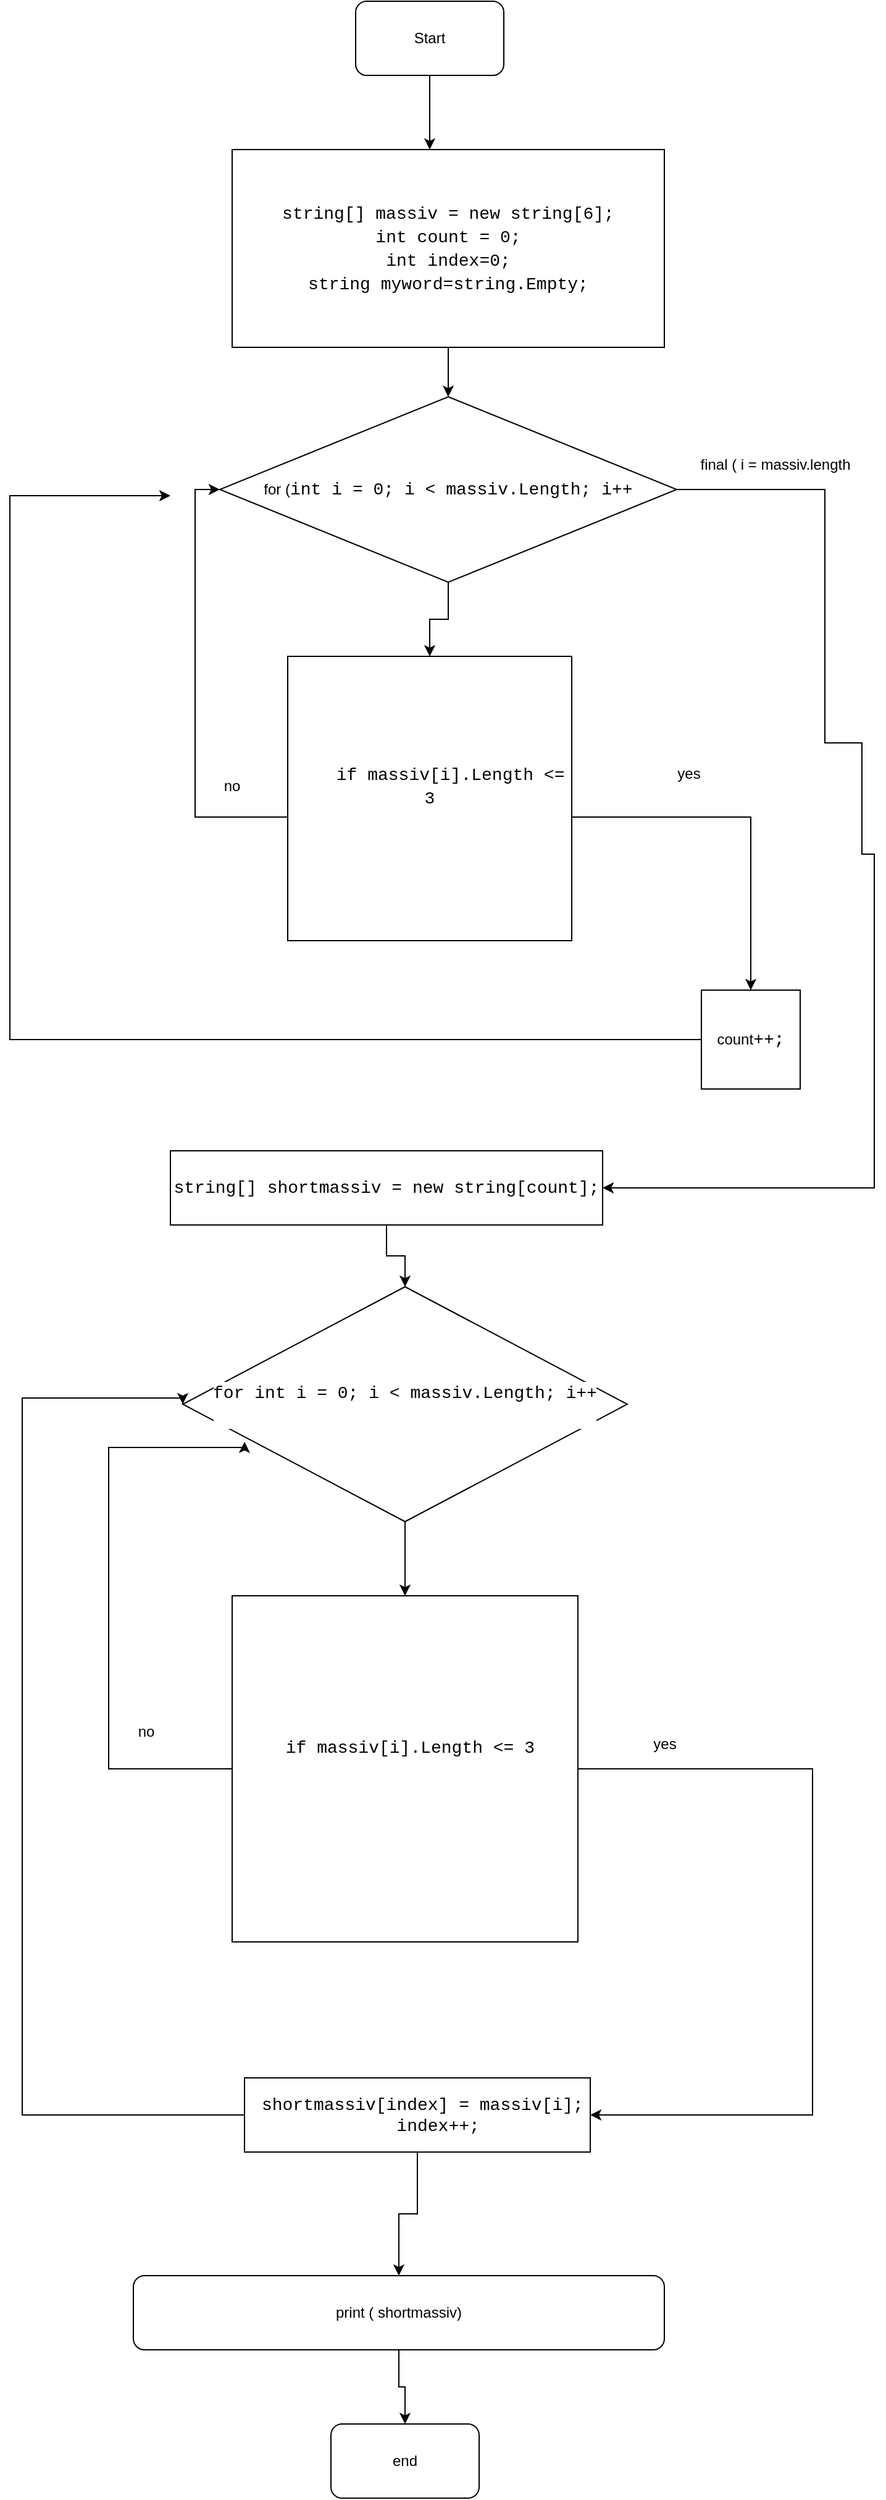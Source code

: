 <mxfile version="21.1.6" type="device">
  <diagram name="Страница 1" id="cNqBR7MsXngXiQx99MdX">
    <mxGraphModel dx="1257" dy="646" grid="1" gridSize="10" guides="1" tooltips="1" connect="1" arrows="1" fold="1" page="1" pageScale="1" pageWidth="827" pageHeight="1169" math="0" shadow="0">
      <root>
        <mxCell id="0" />
        <mxCell id="1" parent="0" />
        <mxCell id="rzrUxhMFMnh_a6Wk_pd3-3" style="edgeStyle=orthogonalEdgeStyle;rounded=0;orthogonalLoop=1;jettySize=auto;html=1;" parent="1" source="rzrUxhMFMnh_a6Wk_pd3-1" edge="1">
          <mxGeometry relative="1" as="geometry">
            <mxPoint x="370" y="120" as="targetPoint" />
          </mxGeometry>
        </mxCell>
        <mxCell id="rzrUxhMFMnh_a6Wk_pd3-1" value="Start" style="rounded=1;whiteSpace=wrap;html=1;" parent="1" vertex="1">
          <mxGeometry x="310" width="120" height="60" as="geometry" />
        </mxCell>
        <mxCell id="rzrUxhMFMnh_a6Wk_pd3-9" style="edgeStyle=orthogonalEdgeStyle;rounded=0;orthogonalLoop=1;jettySize=auto;html=1;entryX=0.5;entryY=0;entryDx=0;entryDy=0;" parent="1" source="rzrUxhMFMnh_a6Wk_pd3-2" target="rzrUxhMFMnh_a6Wk_pd3-8" edge="1">
          <mxGeometry relative="1" as="geometry" />
        </mxCell>
        <mxCell id="rzrUxhMFMnh_a6Wk_pd3-2" value="&lt;div style=&quot;font-family: Consolas, &amp;quot;Courier New&amp;quot;, monospace; font-size: 14px; line-height: 19px;&quot;&gt;&lt;div style=&quot;line-height: 19px;&quot;&gt;&lt;div&gt;string[] massiv &lt;span style=&quot;&quot;&gt;=&lt;/span&gt; &lt;span style=&quot;&quot;&gt;new&lt;/span&gt; &lt;span style=&quot;&quot;&gt;string&lt;/span&gt;[&lt;span style=&quot;&quot;&gt;6&lt;/span&gt;];&lt;/div&gt;&lt;div&gt;&lt;span style=&quot;&quot;&gt;int&lt;/span&gt; count &lt;span style=&quot;&quot;&gt;=&lt;/span&gt; &lt;span style=&quot;&quot;&gt;0&lt;/span&gt;;&lt;/div&gt;&lt;div&gt;&lt;span style=&quot;&quot;&gt;int&lt;/span&gt; index&lt;span style=&quot;&quot;&gt;=&lt;/span&gt;&lt;span style=&quot;&quot;&gt;0&lt;/span&gt;;&lt;/div&gt;&lt;div&gt;&lt;span style=&quot;&quot;&gt;string&lt;/span&gt; myword&lt;span style=&quot;&quot;&gt;=&lt;/span&gt;&lt;span style=&quot;&quot;&gt;string&lt;/span&gt;&lt;span style=&quot;&quot;&gt;.&lt;/span&gt;Empty;&lt;/div&gt;&lt;/div&gt;&lt;/div&gt;" style="rounded=0;whiteSpace=wrap;html=1;fontColor=#000000;labelBackgroundColor=#FFFFFF;" parent="1" vertex="1">
          <mxGeometry x="210" y="120" width="350" height="160" as="geometry" />
        </mxCell>
        <mxCell id="rzrUxhMFMnh_a6Wk_pd3-5" style="edgeStyle=orthogonalEdgeStyle;rounded=0;orthogonalLoop=1;jettySize=auto;html=1;" parent="1" source="rzrUxhMFMnh_a6Wk_pd3-4" edge="1">
          <mxGeometry relative="1" as="geometry">
            <mxPoint x="630" y="800" as="targetPoint" />
            <Array as="points">
              <mxPoint x="630" y="660" />
            </Array>
          </mxGeometry>
        </mxCell>
        <mxCell id="rzrUxhMFMnh_a6Wk_pd3-12" style="edgeStyle=orthogonalEdgeStyle;rounded=0;orthogonalLoop=1;jettySize=auto;html=1;entryX=0;entryY=0.5;entryDx=0;entryDy=0;" parent="1" source="rzrUxhMFMnh_a6Wk_pd3-4" target="rzrUxhMFMnh_a6Wk_pd3-8" edge="1">
          <mxGeometry relative="1" as="geometry">
            <mxPoint x="60" y="645" as="targetPoint" />
            <Array as="points">
              <mxPoint x="180" y="660" />
              <mxPoint x="180" y="395" />
            </Array>
          </mxGeometry>
        </mxCell>
        <mxCell id="rzrUxhMFMnh_a6Wk_pd3-4" value="&lt;div style=&quot;font-family: Consolas, &amp;quot;Courier New&amp;quot;, monospace; font-size: 14px; line-height: 19px;&quot;&gt;&lt;div&gt;&lt;br&gt;&lt;/div&gt;&lt;div&gt;&lt;br&gt;&lt;/div&gt;&lt;div&gt;&lt;br&gt;&lt;/div&gt;&lt;div&gt;&amp;nbsp; &amp;nbsp; &lt;span style=&quot;&quot;&gt;if&lt;/span&gt;&amp;nbsp;massiv[i]&lt;span style=&quot;&quot;&gt;.&lt;/span&gt;Length &lt;span style=&quot;&quot;&gt;&amp;lt;=&lt;/span&gt; &lt;span style=&quot;&quot;&gt;3&lt;/span&gt;&lt;/div&gt;&lt;div&gt;&amp;nbsp; &amp;nbsp;&lt;/div&gt;&lt;div&gt;&amp;nbsp; &amp;nbsp; &amp;nbsp; &amp;nbsp;&amp;nbsp;&lt;/div&gt;&lt;div&gt;&amp;nbsp; &amp;nbsp;&amp;nbsp;&lt;/div&gt;&lt;div&gt;&lt;br&gt;&lt;/div&gt;&lt;/div&gt;" style="whiteSpace=wrap;html=1;aspect=fixed;fontColor=#000000;labelBackgroundColor=#FFFFFF;" parent="1" vertex="1">
          <mxGeometry x="255" y="530" width="230" height="230" as="geometry" />
        </mxCell>
        <mxCell id="rzrUxhMFMnh_a6Wk_pd3-7" value="yes" style="text;html=1;strokeColor=none;fillColor=none;align=center;verticalAlign=middle;whiteSpace=wrap;rounded=0;" parent="1" vertex="1">
          <mxGeometry x="550" y="610" width="60" height="30" as="geometry" />
        </mxCell>
        <mxCell id="rzrUxhMFMnh_a6Wk_pd3-10" style="edgeStyle=orthogonalEdgeStyle;rounded=0;orthogonalLoop=1;jettySize=auto;html=1;entryX=0.5;entryY=0;entryDx=0;entryDy=0;" parent="1" source="rzrUxhMFMnh_a6Wk_pd3-8" target="rzrUxhMFMnh_a6Wk_pd3-4" edge="1">
          <mxGeometry relative="1" as="geometry" />
        </mxCell>
        <mxCell id="W-0mPjsqVXlVK-wephLh-1" style="edgeStyle=orthogonalEdgeStyle;rounded=0;orthogonalLoop=1;jettySize=auto;html=1;" edge="1" parent="1" source="rzrUxhMFMnh_a6Wk_pd3-8">
          <mxGeometry relative="1" as="geometry">
            <mxPoint x="510" y="960" as="targetPoint" />
            <Array as="points">
              <mxPoint x="690" y="395" />
              <mxPoint x="690" y="600" />
              <mxPoint x="720" y="600" />
              <mxPoint x="720" y="690" />
              <mxPoint x="730" y="690" />
              <mxPoint x="730" y="960" />
              <mxPoint x="690" y="960" />
            </Array>
          </mxGeometry>
        </mxCell>
        <mxCell id="rzrUxhMFMnh_a6Wk_pd3-8" value="for (&lt;span style=&quot;border-color: var(--border-color); font-family: Consolas, &amp;quot;Courier New&amp;quot;, monospace; font-size: 14px; background-color: rgb(255, 255, 255);&quot;&gt;int&lt;/span&gt;&lt;span style=&quot;font-family: Consolas, &amp;quot;Courier New&amp;quot;, monospace; font-size: 14px; background-color: rgb(255, 255, 255);&quot;&gt;&amp;nbsp;i&amp;nbsp;&lt;/span&gt;&lt;span style=&quot;border-color: var(--border-color); font-family: Consolas, &amp;quot;Courier New&amp;quot;, monospace; font-size: 14px; background-color: rgb(255, 255, 255);&quot;&gt;=&lt;/span&gt;&lt;span style=&quot;font-family: Consolas, &amp;quot;Courier New&amp;quot;, monospace; font-size: 14px; background-color: rgb(255, 255, 255);&quot;&gt;&amp;nbsp;&lt;/span&gt;&lt;span style=&quot;border-color: var(--border-color); font-family: Consolas, &amp;quot;Courier New&amp;quot;, monospace; font-size: 14px; background-color: rgb(255, 255, 255);&quot;&gt;0&lt;/span&gt;&lt;span style=&quot;font-family: Consolas, &amp;quot;Courier New&amp;quot;, monospace; font-size: 14px; background-color: rgb(255, 255, 255);&quot;&gt;; i&amp;nbsp;&lt;/span&gt;&lt;span style=&quot;border-color: var(--border-color); font-family: Consolas, &amp;quot;Courier New&amp;quot;, monospace; font-size: 14px; background-color: rgb(255, 255, 255);&quot;&gt;&amp;lt;&lt;/span&gt;&lt;span style=&quot;font-family: Consolas, &amp;quot;Courier New&amp;quot;, monospace; font-size: 14px; background-color: rgb(255, 255, 255);&quot;&gt;&amp;nbsp;massiv&lt;/span&gt;&lt;span style=&quot;border-color: var(--border-color); font-family: Consolas, &amp;quot;Courier New&amp;quot;, monospace; font-size: 14px; background-color: rgb(255, 255, 255);&quot;&gt;.&lt;/span&gt;&lt;span style=&quot;font-family: Consolas, &amp;quot;Courier New&amp;quot;, monospace; font-size: 14px; background-color: rgb(255, 255, 255);&quot;&gt;Length; i&lt;/span&gt;&lt;span style=&quot;border-color: var(--border-color); font-family: Consolas, &amp;quot;Courier New&amp;quot;, monospace; font-size: 14px; background-color: rgb(255, 255, 255);&quot;&gt;++&lt;/span&gt;" style="rhombus;whiteSpace=wrap;html=1;" parent="1" vertex="1">
          <mxGeometry x="200" y="320" width="370" height="150" as="geometry" />
        </mxCell>
        <mxCell id="rzrUxhMFMnh_a6Wk_pd3-14" style="edgeStyle=orthogonalEdgeStyle;rounded=0;orthogonalLoop=1;jettySize=auto;html=1;" parent="1" source="rzrUxhMFMnh_a6Wk_pd3-11" edge="1">
          <mxGeometry relative="1" as="geometry">
            <mxPoint x="160" y="400" as="targetPoint" />
            <Array as="points">
              <mxPoint x="30" y="840" />
              <mxPoint x="30" y="400" />
            </Array>
          </mxGeometry>
        </mxCell>
        <mxCell id="rzrUxhMFMnh_a6Wk_pd3-11" value="count&lt;span style=&quot;border-color: var(--border-color); font-family: Consolas, &amp;quot;Courier New&amp;quot;, monospace; font-size: 14px; background-color: rgb(255, 255, 255);&quot;&gt;++&lt;/span&gt;&lt;span style=&quot;font-family: Consolas, &amp;quot;Courier New&amp;quot;, monospace; font-size: 14px; background-color: rgb(255, 255, 255);&quot;&gt;;&lt;/span&gt;" style="whiteSpace=wrap;html=1;aspect=fixed;" parent="1" vertex="1">
          <mxGeometry x="590" y="800" width="80" height="80" as="geometry" />
        </mxCell>
        <mxCell id="rzrUxhMFMnh_a6Wk_pd3-13" value="no" style="text;html=1;strokeColor=none;fillColor=none;align=center;verticalAlign=middle;whiteSpace=wrap;rounded=0;" parent="1" vertex="1">
          <mxGeometry x="180" y="620" width="60" height="30" as="geometry" />
        </mxCell>
        <mxCell id="W-0mPjsqVXlVK-wephLh-2" value="final ( i = massiv.length" style="text;html=1;strokeColor=none;fillColor=none;align=center;verticalAlign=middle;whiteSpace=wrap;rounded=0;" vertex="1" parent="1">
          <mxGeometry x="580" y="360" width="140" height="30" as="geometry" />
        </mxCell>
        <mxCell id="W-0mPjsqVXlVK-wephLh-5" style="edgeStyle=orthogonalEdgeStyle;rounded=0;orthogonalLoop=1;jettySize=auto;html=1;entryX=0.5;entryY=0;entryDx=0;entryDy=0;" edge="1" parent="1" source="W-0mPjsqVXlVK-wephLh-3" target="W-0mPjsqVXlVK-wephLh-4">
          <mxGeometry relative="1" as="geometry" />
        </mxCell>
        <mxCell id="W-0mPjsqVXlVK-wephLh-3" value="&lt;div style=&quot;font-family: Consolas, &amp;quot;Courier New&amp;quot;, monospace; font-size: 14px; line-height: 19px;&quot;&gt;string[] shortmassiv &lt;span style=&quot;&quot;&gt;=&lt;/span&gt; &lt;span style=&quot;&quot;&gt;new&lt;/span&gt; &lt;span style=&quot;&quot;&gt;string&lt;/span&gt;[count];&lt;/div&gt;" style="rounded=0;whiteSpace=wrap;html=1;labelBackgroundColor=default;fontColor=#000000;" vertex="1" parent="1">
          <mxGeometry x="160" y="930" width="350" height="60" as="geometry" />
        </mxCell>
        <mxCell id="W-0mPjsqVXlVK-wephLh-8" style="edgeStyle=orthogonalEdgeStyle;rounded=0;orthogonalLoop=1;jettySize=auto;html=1;entryX=0.5;entryY=0;entryDx=0;entryDy=0;" edge="1" parent="1" source="W-0mPjsqVXlVK-wephLh-4" target="W-0mPjsqVXlVK-wephLh-6">
          <mxGeometry relative="1" as="geometry" />
        </mxCell>
        <mxCell id="W-0mPjsqVXlVK-wephLh-4" value="&lt;div style=&quot;font-family: Consolas, &amp;quot;Courier New&amp;quot;, monospace; font-size: 14px; line-height: 19px;&quot;&gt;&lt;div&gt;for &lt;span style=&quot;&quot;&gt;int&lt;/span&gt; i &lt;span style=&quot;&quot;&gt;=&lt;/span&gt; &lt;span style=&quot;&quot;&gt;0&lt;/span&gt;; i &lt;span style=&quot;&quot;&gt;&amp;lt;&lt;/span&gt; massiv&lt;span style=&quot;&quot;&gt;.&lt;/span&gt;Length; i&lt;span style=&quot;&quot;&gt;++&lt;/span&gt;&lt;/div&gt;&lt;div&gt;&lt;br&gt;&lt;/div&gt;&lt;/div&gt;" style="rhombus;whiteSpace=wrap;html=1;labelBackgroundColor=#FFFFFF;fontColor=#000000;" vertex="1" parent="1">
          <mxGeometry x="170" y="1040" width="360" height="190" as="geometry" />
        </mxCell>
        <mxCell id="W-0mPjsqVXlVK-wephLh-7" style="edgeStyle=orthogonalEdgeStyle;rounded=0;orthogonalLoop=1;jettySize=auto;html=1;" edge="1" parent="1" source="W-0mPjsqVXlVK-wephLh-6">
          <mxGeometry relative="1" as="geometry">
            <mxPoint x="500" y="1710" as="targetPoint" />
            <Array as="points">
              <mxPoint x="680" y="1430" />
              <mxPoint x="680" y="1710" />
            </Array>
          </mxGeometry>
        </mxCell>
        <mxCell id="W-0mPjsqVXlVK-wephLh-12" style="edgeStyle=orthogonalEdgeStyle;rounded=0;orthogonalLoop=1;jettySize=auto;html=1;entryX=0.139;entryY=0.66;entryDx=0;entryDy=0;entryPerimeter=0;" edge="1" parent="1" source="W-0mPjsqVXlVK-wephLh-6" target="W-0mPjsqVXlVK-wephLh-4">
          <mxGeometry relative="1" as="geometry">
            <mxPoint x="160" y="1170" as="targetPoint" />
            <Array as="points">
              <mxPoint x="110" y="1430" />
              <mxPoint x="110" y="1170" />
              <mxPoint x="220" y="1170" />
            </Array>
          </mxGeometry>
        </mxCell>
        <mxCell id="W-0mPjsqVXlVK-wephLh-6" value="&lt;div style=&quot;border-color: var(--border-color); font-family: Consolas, &amp;quot;Courier New&amp;quot;, monospace; font-size: 14px; background-color: rgb(255, 255, 255);&quot;&gt;&amp;nbsp;if&amp;nbsp;massiv[i]&lt;span style=&quot;border-color: var(--border-color);&quot;&gt;.&lt;/span&gt;Length&amp;nbsp;&lt;span style=&quot;border-color: var(--border-color);&quot;&gt;&amp;lt;=&lt;/span&gt;&amp;nbsp;&lt;span style=&quot;border-color: var(--border-color);&quot;&gt;3&lt;/span&gt;&lt;/div&gt;&lt;div style=&quot;border-color: var(--border-color); font-family: Consolas, &amp;quot;Courier New&amp;quot;, monospace; font-size: 14px; background-color: rgb(255, 255, 255);&quot;&gt;&amp;nbsp; &amp;nbsp;&amp;nbsp;&lt;/div&gt;&lt;div style=&quot;border-color: var(--border-color); font-family: Consolas, &amp;quot;Courier New&amp;quot;, monospace; font-size: 14px; background-color: rgb(255, 255, 255);&quot;&gt;&amp;nbsp; &amp;nbsp;&lt;br&gt;&lt;/div&gt;" style="whiteSpace=wrap;html=1;aspect=fixed;" vertex="1" parent="1">
          <mxGeometry x="210" y="1290" width="280" height="280" as="geometry" />
        </mxCell>
        <mxCell id="W-0mPjsqVXlVK-wephLh-11" style="edgeStyle=orthogonalEdgeStyle;rounded=0;orthogonalLoop=1;jettySize=auto;html=1;entryX=0;entryY=0.5;entryDx=0;entryDy=0;" edge="1" parent="1" source="W-0mPjsqVXlVK-wephLh-9" target="W-0mPjsqVXlVK-wephLh-4">
          <mxGeometry relative="1" as="geometry">
            <mxPoint x="160" y="1130" as="targetPoint" />
            <Array as="points">
              <mxPoint x="40" y="1710" />
              <mxPoint x="40" y="1130" />
              <mxPoint x="170" y="1130" />
            </Array>
          </mxGeometry>
        </mxCell>
        <mxCell id="W-0mPjsqVXlVK-wephLh-15" style="edgeStyle=orthogonalEdgeStyle;rounded=0;orthogonalLoop=1;jettySize=auto;html=1;entryX=0.5;entryY=0;entryDx=0;entryDy=0;" edge="1" parent="1" source="W-0mPjsqVXlVK-wephLh-9" target="W-0mPjsqVXlVK-wephLh-14">
          <mxGeometry relative="1" as="geometry" />
        </mxCell>
        <mxCell id="W-0mPjsqVXlVK-wephLh-9" value="&lt;div style=&quot;border-color: var(--border-color); font-family: Consolas, &amp;quot;Courier New&amp;quot;, monospace; font-size: 14px; background-color: rgb(255, 255, 255);&quot;&gt;&amp;nbsp;shortmassiv[index]&amp;nbsp;=&amp;nbsp;massiv[i];&lt;/div&gt;&lt;div style=&quot;border-color: var(--border-color); font-family: Consolas, &amp;quot;Courier New&amp;quot;, monospace; font-size: 14px; background-color: rgb(255, 255, 255);&quot;&gt;&amp;nbsp; &amp;nbsp; index&lt;span style=&quot;border-color: var(--border-color);&quot;&gt;++&lt;/span&gt;;&lt;/div&gt;" style="rounded=0;whiteSpace=wrap;html=1;" vertex="1" parent="1">
          <mxGeometry x="220" y="1680" width="280" height="60" as="geometry" />
        </mxCell>
        <mxCell id="W-0mPjsqVXlVK-wephLh-10" value="yes" style="text;html=1;align=center;verticalAlign=middle;resizable=0;points=[];autosize=1;strokeColor=none;fillColor=none;" vertex="1" parent="1">
          <mxGeometry x="540" y="1395" width="40" height="30" as="geometry" />
        </mxCell>
        <mxCell id="W-0mPjsqVXlVK-wephLh-13" value="no" style="text;html=1;align=center;verticalAlign=middle;resizable=0;points=[];autosize=1;strokeColor=none;fillColor=none;" vertex="1" parent="1">
          <mxGeometry x="120" y="1385" width="40" height="30" as="geometry" />
        </mxCell>
        <mxCell id="W-0mPjsqVXlVK-wephLh-17" style="edgeStyle=orthogonalEdgeStyle;rounded=0;orthogonalLoop=1;jettySize=auto;html=1;" edge="1" parent="1" source="W-0mPjsqVXlVK-wephLh-14" target="W-0mPjsqVXlVK-wephLh-16">
          <mxGeometry relative="1" as="geometry" />
        </mxCell>
        <mxCell id="W-0mPjsqVXlVK-wephLh-14" value="print ( shortmassiv)" style="rounded=1;whiteSpace=wrap;html=1;" vertex="1" parent="1">
          <mxGeometry x="130" y="1840" width="430" height="60" as="geometry" />
        </mxCell>
        <mxCell id="W-0mPjsqVXlVK-wephLh-16" value="end" style="rounded=1;whiteSpace=wrap;html=1;" vertex="1" parent="1">
          <mxGeometry x="290" y="1960" width="120" height="60" as="geometry" />
        </mxCell>
      </root>
    </mxGraphModel>
  </diagram>
</mxfile>
